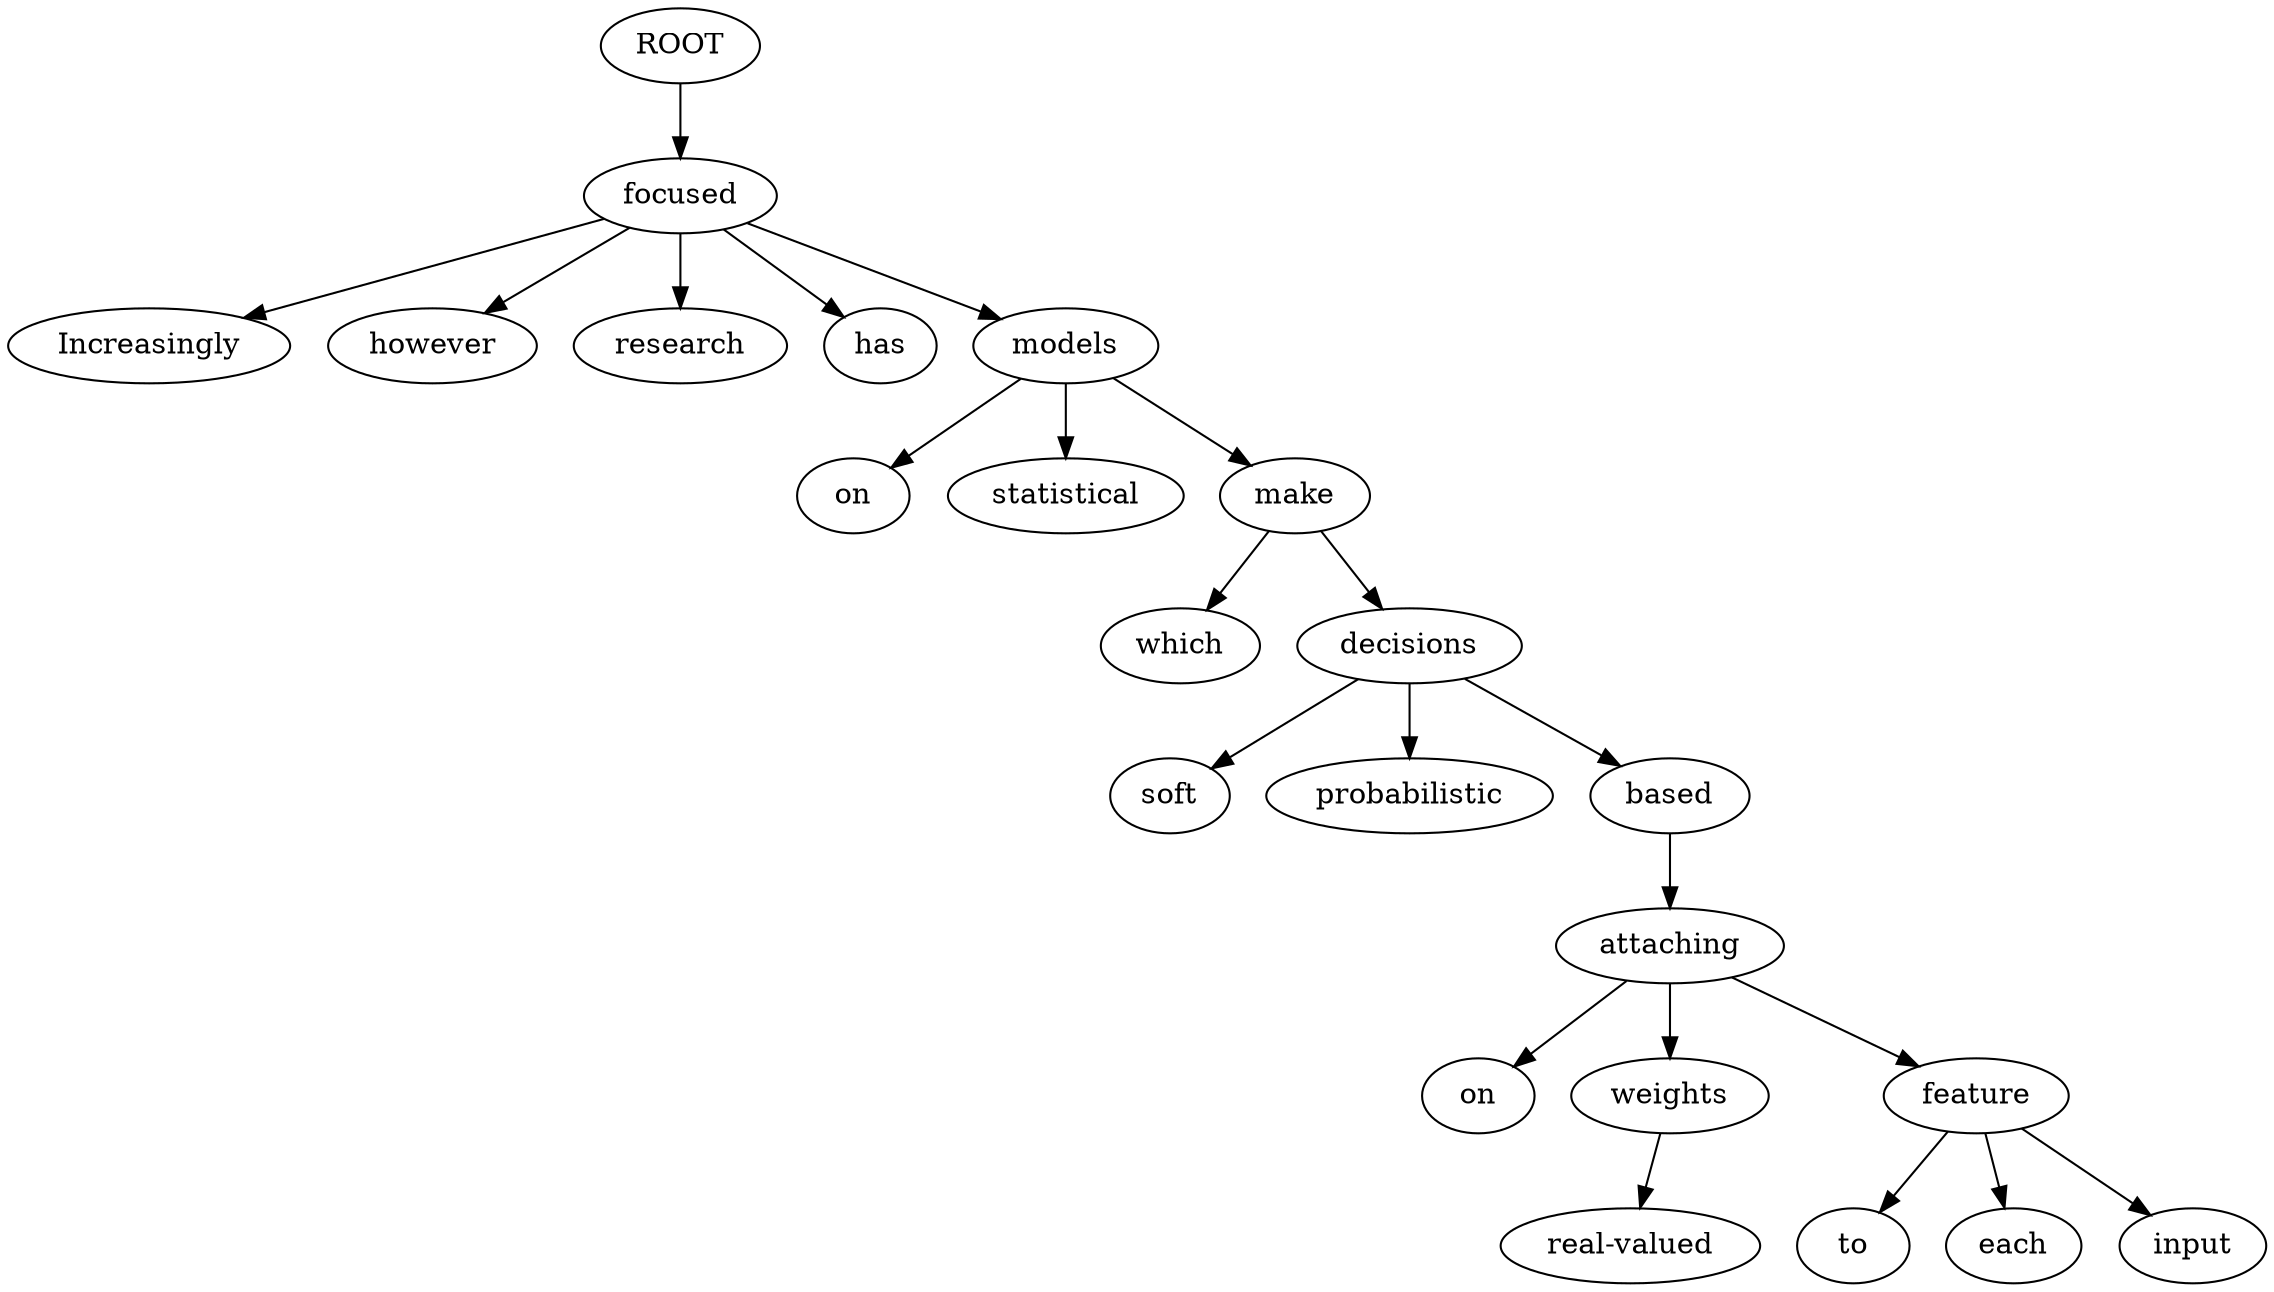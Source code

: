 digraph graph39 {
	node0 [label="ROOT"];
	node1 [label="Increasingly"];
	node3 [label="however"];
	node5 [label="research"];
	node6 [label="has"];
	node7 [label="focused"];
	node8 [label="on"];
	node9 [label="statistical"];
	node10 [label="models"];
	node12 [label="which"];
	node13 [label="make"];
	node14 [label="soft"];
	node16 [label="probabilistic"];
	node17 [label="decisions"];
	node18 [label="based"];
	node19 [label="on"];
	node20 [label="attaching"];
	node21 [label="real-valued"];
	node22 [label="weights"];
	node23 [label="to"];
	node24 [label="each"];
	node25 [label="input"];
	node26 [label="feature"];
	node0 -> node7;
	node7 -> node1;
	node7 -> node3;
	node7 -> node5;
	node7 -> node6;
	node10 -> node8;
	node10 -> node9;
	node7 -> node10;
	node13 -> node12;
	node10 -> node13;
	node17 -> node14;
	node17 -> node16;
	node13 -> node17;
	node17 -> node18;
	node20 -> node19;
	node18 -> node20;
	node22 -> node21;
	node20 -> node22;
	node26 -> node23;
	node26 -> node24;
	node26 -> node25;
	node20 -> node26;
}
